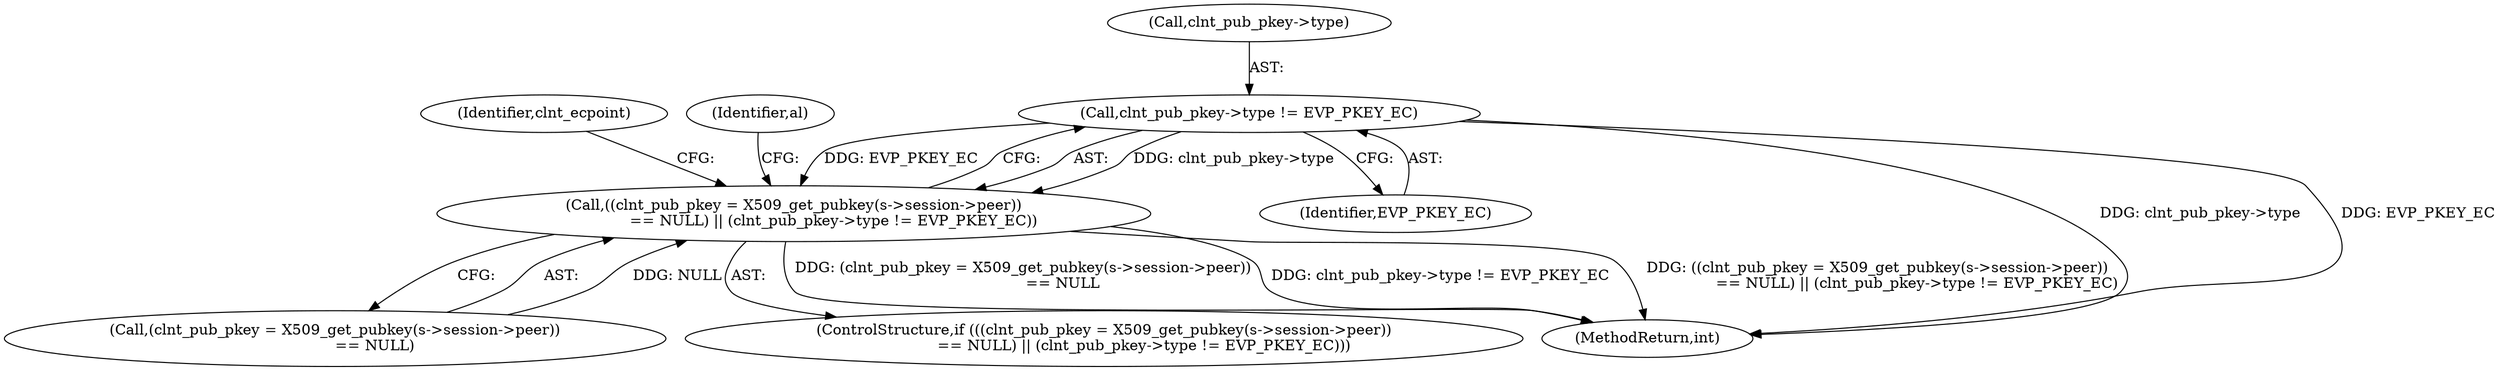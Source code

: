 digraph "0_openssl_3c66a669dfc7b3792f7af0758ea26fe8502ce70c@pointer" {
"1001374" [label="(Call,clnt_pub_pkey->type != EVP_PKEY_EC)"];
"1001363" [label="(Call,((clnt_pub_pkey = X509_get_pubkey(s->session->peer))\n                 == NULL) || (clnt_pub_pkey->type != EVP_PKEY_EC))"];
"1001363" [label="(Call,((clnt_pub_pkey = X509_get_pubkey(s->session->peer))\n                 == NULL) || (clnt_pub_pkey->type != EVP_PKEY_EC))"];
"1001375" [label="(Call,clnt_pub_pkey->type)"];
"1001390" [label="(Identifier,clnt_ecpoint)"];
"1001378" [label="(Identifier,EVP_PKEY_EC)"];
"1001362" [label="(ControlStructure,if (((clnt_pub_pkey = X509_get_pubkey(s->session->peer))\n                 == NULL) || (clnt_pub_pkey->type != EVP_PKEY_EC)))"];
"1002163" [label="(MethodReturn,int)"];
"1001364" [label="(Call,(clnt_pub_pkey = X509_get_pubkey(s->session->peer))\n                 == NULL)"];
"1001381" [label="(Identifier,al)"];
"1001374" [label="(Call,clnt_pub_pkey->type != EVP_PKEY_EC)"];
"1001374" -> "1001363"  [label="AST: "];
"1001374" -> "1001378"  [label="CFG: "];
"1001375" -> "1001374"  [label="AST: "];
"1001378" -> "1001374"  [label="AST: "];
"1001363" -> "1001374"  [label="CFG: "];
"1001374" -> "1002163"  [label="DDG: clnt_pub_pkey->type"];
"1001374" -> "1002163"  [label="DDG: EVP_PKEY_EC"];
"1001374" -> "1001363"  [label="DDG: clnt_pub_pkey->type"];
"1001374" -> "1001363"  [label="DDG: EVP_PKEY_EC"];
"1001363" -> "1001362"  [label="AST: "];
"1001363" -> "1001364"  [label="CFG: "];
"1001364" -> "1001363"  [label="AST: "];
"1001381" -> "1001363"  [label="CFG: "];
"1001390" -> "1001363"  [label="CFG: "];
"1001363" -> "1002163"  [label="DDG: ((clnt_pub_pkey = X509_get_pubkey(s->session->peer))\n                 == NULL) || (clnt_pub_pkey->type != EVP_PKEY_EC)"];
"1001363" -> "1002163"  [label="DDG: (clnt_pub_pkey = X509_get_pubkey(s->session->peer))\n                 == NULL"];
"1001363" -> "1002163"  [label="DDG: clnt_pub_pkey->type != EVP_PKEY_EC"];
"1001364" -> "1001363"  [label="DDG: NULL"];
}
